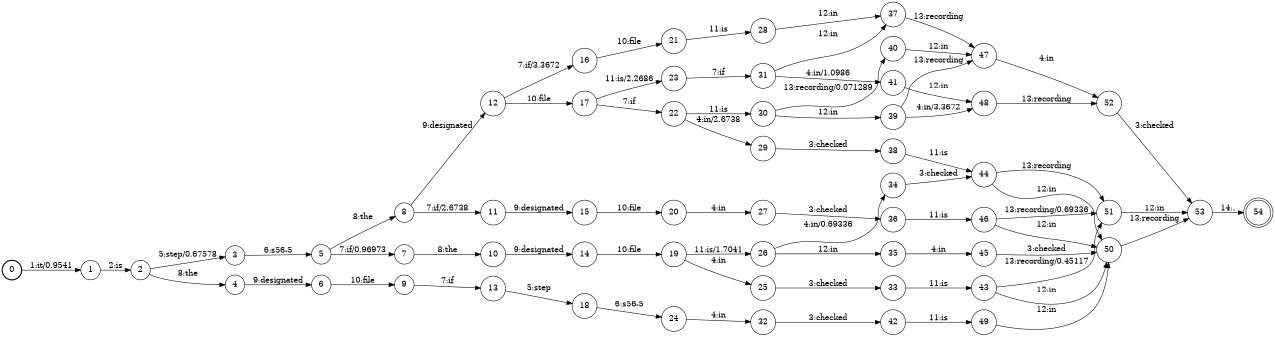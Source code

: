 digraph FST {
rankdir = LR;
size = "8.5,11";
label = "";
center = 1;
orientation = Portrait;
ranksep = "0.4";
nodesep = "0.25";
0 [label = "0", shape = circle, style = bold, fontsize = 14]
	0 -> 1 [label = "1:it/0.9541", fontsize = 14];
1 [label = "1", shape = circle, style = solid, fontsize = 14]
	1 -> 2 [label = "2:is", fontsize = 14];
2 [label = "2", shape = circle, style = solid, fontsize = 14]
	2 -> 3 [label = "5:step/0.67578", fontsize = 14];
	2 -> 4 [label = "8:the", fontsize = 14];
3 [label = "3", shape = circle, style = solid, fontsize = 14]
	3 -> 5 [label = "6:s56-5", fontsize = 14];
4 [label = "4", shape = circle, style = solid, fontsize = 14]
	4 -> 6 [label = "9:designated", fontsize = 14];
5 [label = "5", shape = circle, style = solid, fontsize = 14]
	5 -> 7 [label = "7:if/0.96973", fontsize = 14];
	5 -> 8 [label = "8:the", fontsize = 14];
6 [label = "6", shape = circle, style = solid, fontsize = 14]
	6 -> 9 [label = "10:file", fontsize = 14];
7 [label = "7", shape = circle, style = solid, fontsize = 14]
	7 -> 10 [label = "8:the", fontsize = 14];
8 [label = "8", shape = circle, style = solid, fontsize = 14]
	8 -> 11 [label = "7:if/2.6738", fontsize = 14];
	8 -> 12 [label = "9:designated", fontsize = 14];
9 [label = "9", shape = circle, style = solid, fontsize = 14]
	9 -> 13 [label = "7:if", fontsize = 14];
10 [label = "10", shape = circle, style = solid, fontsize = 14]
	10 -> 14 [label = "9:designated", fontsize = 14];
11 [label = "11", shape = circle, style = solid, fontsize = 14]
	11 -> 15 [label = "9:designated", fontsize = 14];
12 [label = "12", shape = circle, style = solid, fontsize = 14]
	12 -> 16 [label = "7:if/3.3672", fontsize = 14];
	12 -> 17 [label = "10:file", fontsize = 14];
13 [label = "13", shape = circle, style = solid, fontsize = 14]
	13 -> 18 [label = "5:step", fontsize = 14];
14 [label = "14", shape = circle, style = solid, fontsize = 14]
	14 -> 19 [label = "10:file", fontsize = 14];
15 [label = "15", shape = circle, style = solid, fontsize = 14]
	15 -> 20 [label = "10:file", fontsize = 14];
16 [label = "16", shape = circle, style = solid, fontsize = 14]
	16 -> 21 [label = "10:file", fontsize = 14];
17 [label = "17", shape = circle, style = solid, fontsize = 14]
	17 -> 23 [label = "11:is/2.2686", fontsize = 14];
	17 -> 22 [label = "7:if", fontsize = 14];
18 [label = "18", shape = circle, style = solid, fontsize = 14]
	18 -> 24 [label = "6:s56-5", fontsize = 14];
19 [label = "19", shape = circle, style = solid, fontsize = 14]
	19 -> 26 [label = "11:is/1.7041", fontsize = 14];
	19 -> 25 [label = "4:in", fontsize = 14];
20 [label = "20", shape = circle, style = solid, fontsize = 14]
	20 -> 27 [label = "4:in", fontsize = 14];
21 [label = "21", shape = circle, style = solid, fontsize = 14]
	21 -> 28 [label = "11:is", fontsize = 14];
22 [label = "22", shape = circle, style = solid, fontsize = 14]
	22 -> 30 [label = "11:is", fontsize = 14];
	22 -> 29 [label = "4:in/2.6738", fontsize = 14];
23 [label = "23", shape = circle, style = solid, fontsize = 14]
	23 -> 31 [label = "7:if", fontsize = 14];
24 [label = "24", shape = circle, style = solid, fontsize = 14]
	24 -> 32 [label = "4:in", fontsize = 14];
25 [label = "25", shape = circle, style = solid, fontsize = 14]
	25 -> 33 [label = "3:checked", fontsize = 14];
26 [label = "26", shape = circle, style = solid, fontsize = 14]
	26 -> 34 [label = "4:in/0.69336", fontsize = 14];
	26 -> 35 [label = "12:in", fontsize = 14];
27 [label = "27", shape = circle, style = solid, fontsize = 14]
	27 -> 36 [label = "3:checked", fontsize = 14];
28 [label = "28", shape = circle, style = solid, fontsize = 14]
	28 -> 37 [label = "12:in", fontsize = 14];
29 [label = "29", shape = circle, style = solid, fontsize = 14]
	29 -> 38 [label = "3:checked", fontsize = 14];
30 [label = "30", shape = circle, style = solid, fontsize = 14]
	30 -> 39 [label = "12:in", fontsize = 14];
	30 -> 40 [label = "13:recording/0.071289", fontsize = 14];
31 [label = "31", shape = circle, style = solid, fontsize = 14]
	31 -> 41 [label = "4:in/1.0986", fontsize = 14];
	31 -> 37 [label = "12:in", fontsize = 14];
32 [label = "32", shape = circle, style = solid, fontsize = 14]
	32 -> 42 [label = "3:checked", fontsize = 14];
33 [label = "33", shape = circle, style = solid, fontsize = 14]
	33 -> 43 [label = "11:is", fontsize = 14];
34 [label = "34", shape = circle, style = solid, fontsize = 14]
	34 -> 44 [label = "3:checked", fontsize = 14];
35 [label = "35", shape = circle, style = solid, fontsize = 14]
	35 -> 45 [label = "4:in", fontsize = 14];
36 [label = "36", shape = circle, style = solid, fontsize = 14]
	36 -> 46 [label = "11:is", fontsize = 14];
37 [label = "37", shape = circle, style = solid, fontsize = 14]
	37 -> 47 [label = "13:recording", fontsize = 14];
38 [label = "38", shape = circle, style = solid, fontsize = 14]
	38 -> 44 [label = "11:is", fontsize = 14];
39 [label = "39", shape = circle, style = solid, fontsize = 14]
	39 -> 48 [label = "4:in/3.3672", fontsize = 14];
	39 -> 47 [label = "13:recording", fontsize = 14];
40 [label = "40", shape = circle, style = solid, fontsize = 14]
	40 -> 47 [label = "12:in", fontsize = 14];
41 [label = "41", shape = circle, style = solid, fontsize = 14]
	41 -> 48 [label = "12:in", fontsize = 14];
42 [label = "42", shape = circle, style = solid, fontsize = 14]
	42 -> 49 [label = "11:is", fontsize = 14];
43 [label = "43", shape = circle, style = solid, fontsize = 14]
	43 -> 50 [label = "12:in", fontsize = 14];
	43 -> 51 [label = "13:recording/0.45117", fontsize = 14];
44 [label = "44", shape = circle, style = solid, fontsize = 14]
	44 -> 50 [label = "12:in", fontsize = 14];
	44 -> 51 [label = "13:recording", fontsize = 14];
45 [label = "45", shape = circle, style = solid, fontsize = 14]
	45 -> 50 [label = "3:checked", fontsize = 14];
46 [label = "46", shape = circle, style = solid, fontsize = 14]
	46 -> 50 [label = "12:in", fontsize = 14];
	46 -> 51 [label = "13:recording/0.69336", fontsize = 14];
47 [label = "47", shape = circle, style = solid, fontsize = 14]
	47 -> 52 [label = "4:in", fontsize = 14];
48 [label = "48", shape = circle, style = solid, fontsize = 14]
	48 -> 52 [label = "13:recording", fontsize = 14];
49 [label = "49", shape = circle, style = solid, fontsize = 14]
	49 -> 50 [label = "12:in", fontsize = 14];
50 [label = "50", shape = circle, style = solid, fontsize = 14]
	50 -> 53 [label = "13:recording", fontsize = 14];
51 [label = "51", shape = circle, style = solid, fontsize = 14]
	51 -> 53 [label = "12:in", fontsize = 14];
52 [label = "52", shape = circle, style = solid, fontsize = 14]
	52 -> 53 [label = "3:checked", fontsize = 14];
53 [label = "53", shape = circle, style = solid, fontsize = 14]
	53 -> 54 [label = "14:.", fontsize = 14];
54 [label = "54", shape = doublecircle, style = solid, fontsize = 14]
}
